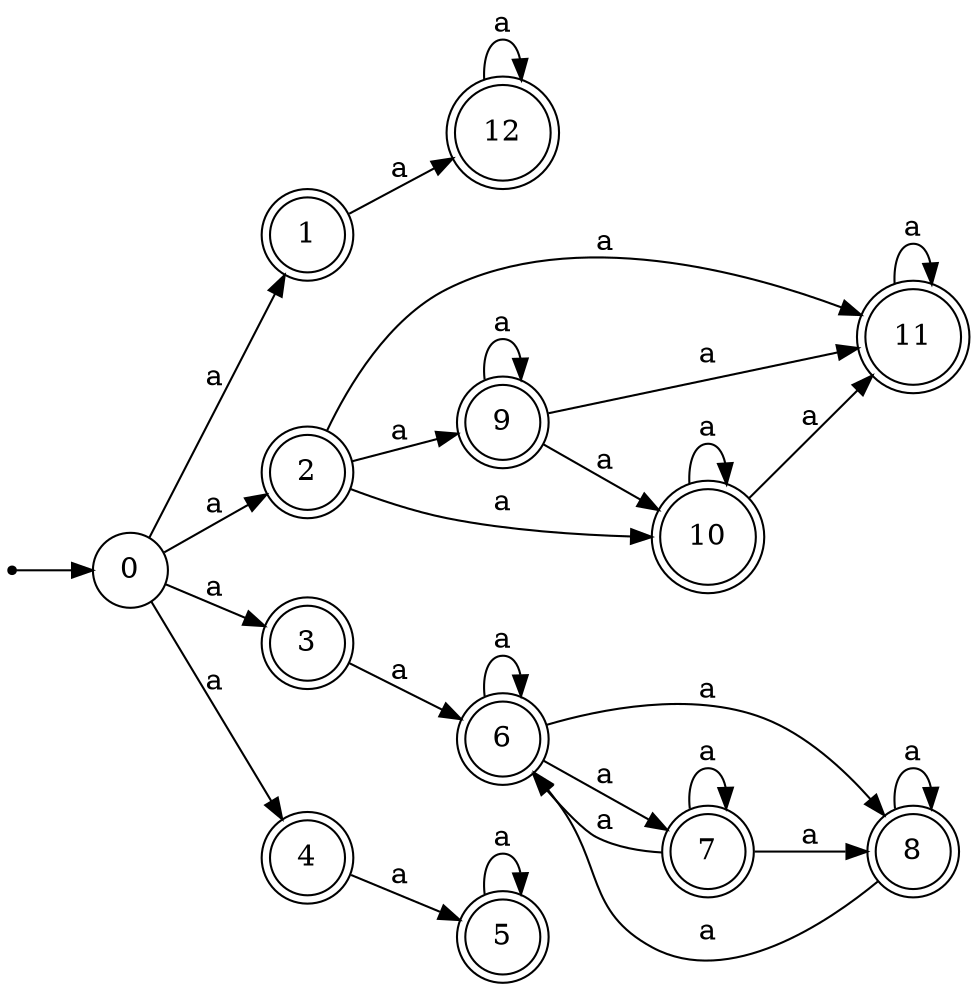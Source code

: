 digraph finite_state_machine {
rankdir=LR;
size="20,20";
node [shape = point]; "dummy0"
node [shape = circle]; "0";
"dummy0" -> "0";
node [shape = doublecircle]; "1";node [shape = doublecircle]; "2";node [shape = doublecircle]; "3";node [shape = doublecircle]; "4";node [shape = doublecircle]; "5";node [shape = doublecircle]; "6";node [shape = doublecircle]; "7";node [shape = doublecircle]; "8";node [shape = doublecircle]; "9";node [shape = doublecircle]; "10";node [shape = doublecircle]; "11";node [shape = doublecircle]; "12";"0" -> "1" [label = "a"];
 "0" -> "2" [label = "a"];
 "0" -> "3" [label = "a"];
 "0" -> "4" [label = "a"];
 "4" -> "5" [label = "a"];
 "5" -> "5" [label = "a"];
 "3" -> "6" [label = "a"];
 "6" -> "8" [label = "a"];
 "6" -> "6" [label = "a"];
 "6" -> "7" [label = "a"];
 "8" -> "8" [label = "a"];
 "8" -> "6" [label = "a"];
 "7" -> "8" [label = "a"];
 "7" -> "6" [label = "a"];
 "7" -> "7" [label = "a"];
 "2" -> "9" [label = "a"];
 "2" -> "10" [label = "a"];
 "2" -> "11" [label = "a"];
 "11" -> "11" [label = "a"];
 "10" -> "10" [label = "a"];
 "10" -> "11" [label = "a"];
 "9" -> "9" [label = "a"];
 "9" -> "10" [label = "a"];
 "9" -> "11" [label = "a"];
 "1" -> "12" [label = "a"];
 "12" -> "12" [label = "a"];
 }
